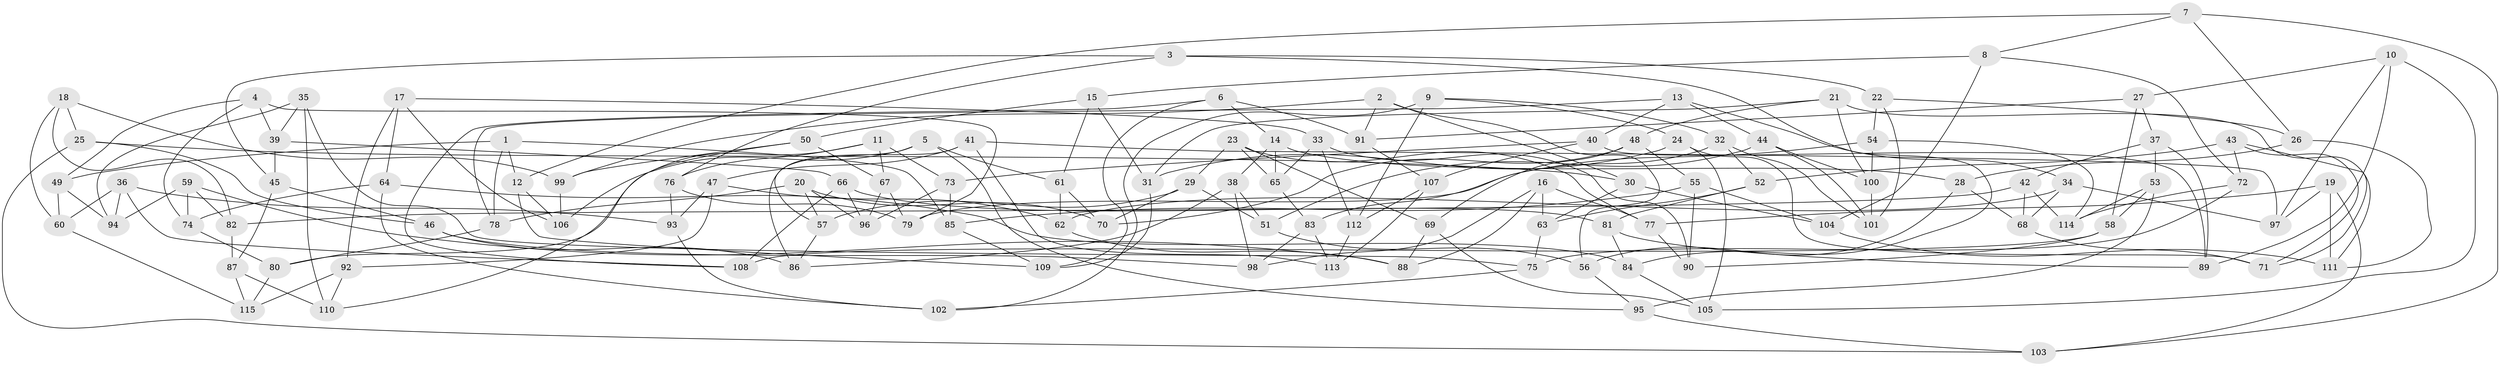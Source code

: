 // Generated by graph-tools (version 1.1) at 2025/50/03/09/25 03:50:53]
// undirected, 115 vertices, 230 edges
graph export_dot {
graph [start="1"]
  node [color=gray90,style=filled];
  1;
  2;
  3;
  4;
  5;
  6;
  7;
  8;
  9;
  10;
  11;
  12;
  13;
  14;
  15;
  16;
  17;
  18;
  19;
  20;
  21;
  22;
  23;
  24;
  25;
  26;
  27;
  28;
  29;
  30;
  31;
  32;
  33;
  34;
  35;
  36;
  37;
  38;
  39;
  40;
  41;
  42;
  43;
  44;
  45;
  46;
  47;
  48;
  49;
  50;
  51;
  52;
  53;
  54;
  55;
  56;
  57;
  58;
  59;
  60;
  61;
  62;
  63;
  64;
  65;
  66;
  67;
  68;
  69;
  70;
  71;
  72;
  73;
  74;
  75;
  76;
  77;
  78;
  79;
  80;
  81;
  82;
  83;
  84;
  85;
  86;
  87;
  88;
  89;
  90;
  91;
  92;
  93;
  94;
  95;
  96;
  97;
  98;
  99;
  100;
  101;
  102;
  103;
  104;
  105;
  106;
  107;
  108;
  109;
  110;
  111;
  112;
  113;
  114;
  115;
  1 -- 49;
  1 -- 12;
  1 -- 78;
  1 -- 85;
  2 -- 91;
  2 -- 30;
  2 -- 56;
  2 -- 99;
  3 -- 45;
  3 -- 22;
  3 -- 84;
  3 -- 76;
  4 -- 49;
  4 -- 74;
  4 -- 39;
  4 -- 79;
  5 -- 95;
  5 -- 61;
  5 -- 57;
  5 -- 106;
  6 -- 109;
  6 -- 14;
  6 -- 108;
  6 -- 91;
  7 -- 8;
  7 -- 103;
  7 -- 12;
  7 -- 26;
  8 -- 104;
  8 -- 72;
  8 -- 15;
  9 -- 102;
  9 -- 32;
  9 -- 24;
  9 -- 112;
  10 -- 97;
  10 -- 27;
  10 -- 89;
  10 -- 105;
  11 -- 76;
  11 -- 73;
  11 -- 67;
  11 -- 80;
  12 -- 109;
  12 -- 106;
  13 -- 78;
  13 -- 44;
  13 -- 40;
  13 -- 34;
  14 -- 65;
  14 -- 28;
  14 -- 38;
  15 -- 50;
  15 -- 31;
  15 -- 61;
  16 -- 77;
  16 -- 88;
  16 -- 63;
  16 -- 98;
  17 -- 92;
  17 -- 33;
  17 -- 64;
  17 -- 106;
  18 -- 60;
  18 -- 82;
  18 -- 99;
  18 -- 25;
  19 -- 77;
  19 -- 111;
  19 -- 97;
  19 -- 103;
  20 -- 70;
  20 -- 57;
  20 -- 96;
  20 -- 78;
  21 -- 100;
  21 -- 71;
  21 -- 31;
  21 -- 48;
  22 -- 26;
  22 -- 54;
  22 -- 101;
  23 -- 69;
  23 -- 29;
  23 -- 65;
  23 -- 77;
  24 -- 105;
  24 -- 71;
  24 -- 31;
  25 -- 30;
  25 -- 103;
  25 -- 46;
  26 -- 111;
  26 -- 28;
  27 -- 58;
  27 -- 91;
  27 -- 37;
  28 -- 56;
  28 -- 68;
  29 -- 57;
  29 -- 51;
  29 -- 70;
  30 -- 104;
  30 -- 63;
  31 -- 109;
  32 -- 101;
  32 -- 83;
  32 -- 52;
  33 -- 65;
  33 -- 112;
  33 -- 90;
  34 -- 68;
  34 -- 97;
  34 -- 62;
  35 -- 110;
  35 -- 94;
  35 -- 39;
  35 -- 75;
  36 -- 93;
  36 -- 108;
  36 -- 60;
  36 -- 94;
  37 -- 53;
  37 -- 89;
  37 -- 42;
  38 -- 51;
  38 -- 86;
  38 -- 98;
  39 -- 45;
  39 -- 66;
  40 -- 107;
  40 -- 73;
  40 -- 89;
  41 -- 47;
  41 -- 113;
  41 -- 97;
  41 -- 86;
  42 -- 82;
  42 -- 68;
  42 -- 114;
  43 -- 52;
  43 -- 111;
  43 -- 72;
  43 -- 71;
  44 -- 100;
  44 -- 101;
  44 -- 51;
  45 -- 87;
  45 -- 46;
  46 -- 98;
  46 -- 86;
  47 -- 93;
  47 -- 92;
  47 -- 62;
  48 -- 70;
  48 -- 69;
  48 -- 55;
  49 -- 60;
  49 -- 94;
  50 -- 110;
  50 -- 67;
  50 -- 99;
  51 -- 56;
  52 -- 63;
  52 -- 81;
  53 -- 114;
  53 -- 58;
  53 -- 95;
  54 -- 100;
  54 -- 114;
  54 -- 79;
  55 -- 85;
  55 -- 90;
  55 -- 104;
  56 -- 95;
  57 -- 86;
  58 -- 108;
  58 -- 90;
  59 -- 82;
  59 -- 88;
  59 -- 94;
  59 -- 74;
  60 -- 115;
  61 -- 70;
  61 -- 62;
  62 -- 88;
  63 -- 75;
  64 -- 74;
  64 -- 102;
  64 -- 84;
  65 -- 83;
  66 -- 81;
  66 -- 96;
  66 -- 108;
  67 -- 79;
  67 -- 96;
  68 -- 71;
  69 -- 88;
  69 -- 105;
  72 -- 114;
  72 -- 75;
  73 -- 96;
  73 -- 85;
  74 -- 80;
  75 -- 102;
  76 -- 79;
  76 -- 93;
  77 -- 90;
  78 -- 80;
  80 -- 115;
  81 -- 89;
  81 -- 84;
  82 -- 87;
  83 -- 113;
  83 -- 98;
  84 -- 105;
  85 -- 109;
  87 -- 110;
  87 -- 115;
  91 -- 107;
  92 -- 110;
  92 -- 115;
  93 -- 102;
  95 -- 103;
  99 -- 106;
  100 -- 101;
  104 -- 111;
  107 -- 113;
  107 -- 112;
  112 -- 113;
}
